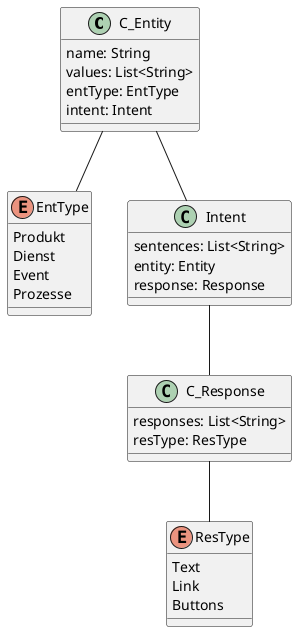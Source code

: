 @startuml

class C_Entity {
name: String
values: List<String>
entType: EntType
intent: Intent
}

enum EntType{
Produkt
Dienst
Event
Prozesse
}

enum ResType{
Text
Link
Buttons
}

class Intent{
sentences: List<String>
entity: Entity
response: Response
}

class C_Response{
responses: List<String>
resType: ResType
}
C_Response -- ResType

C_Entity -- EntType


C_Entity -- Intent
Intent -- C_Response
@enduml
